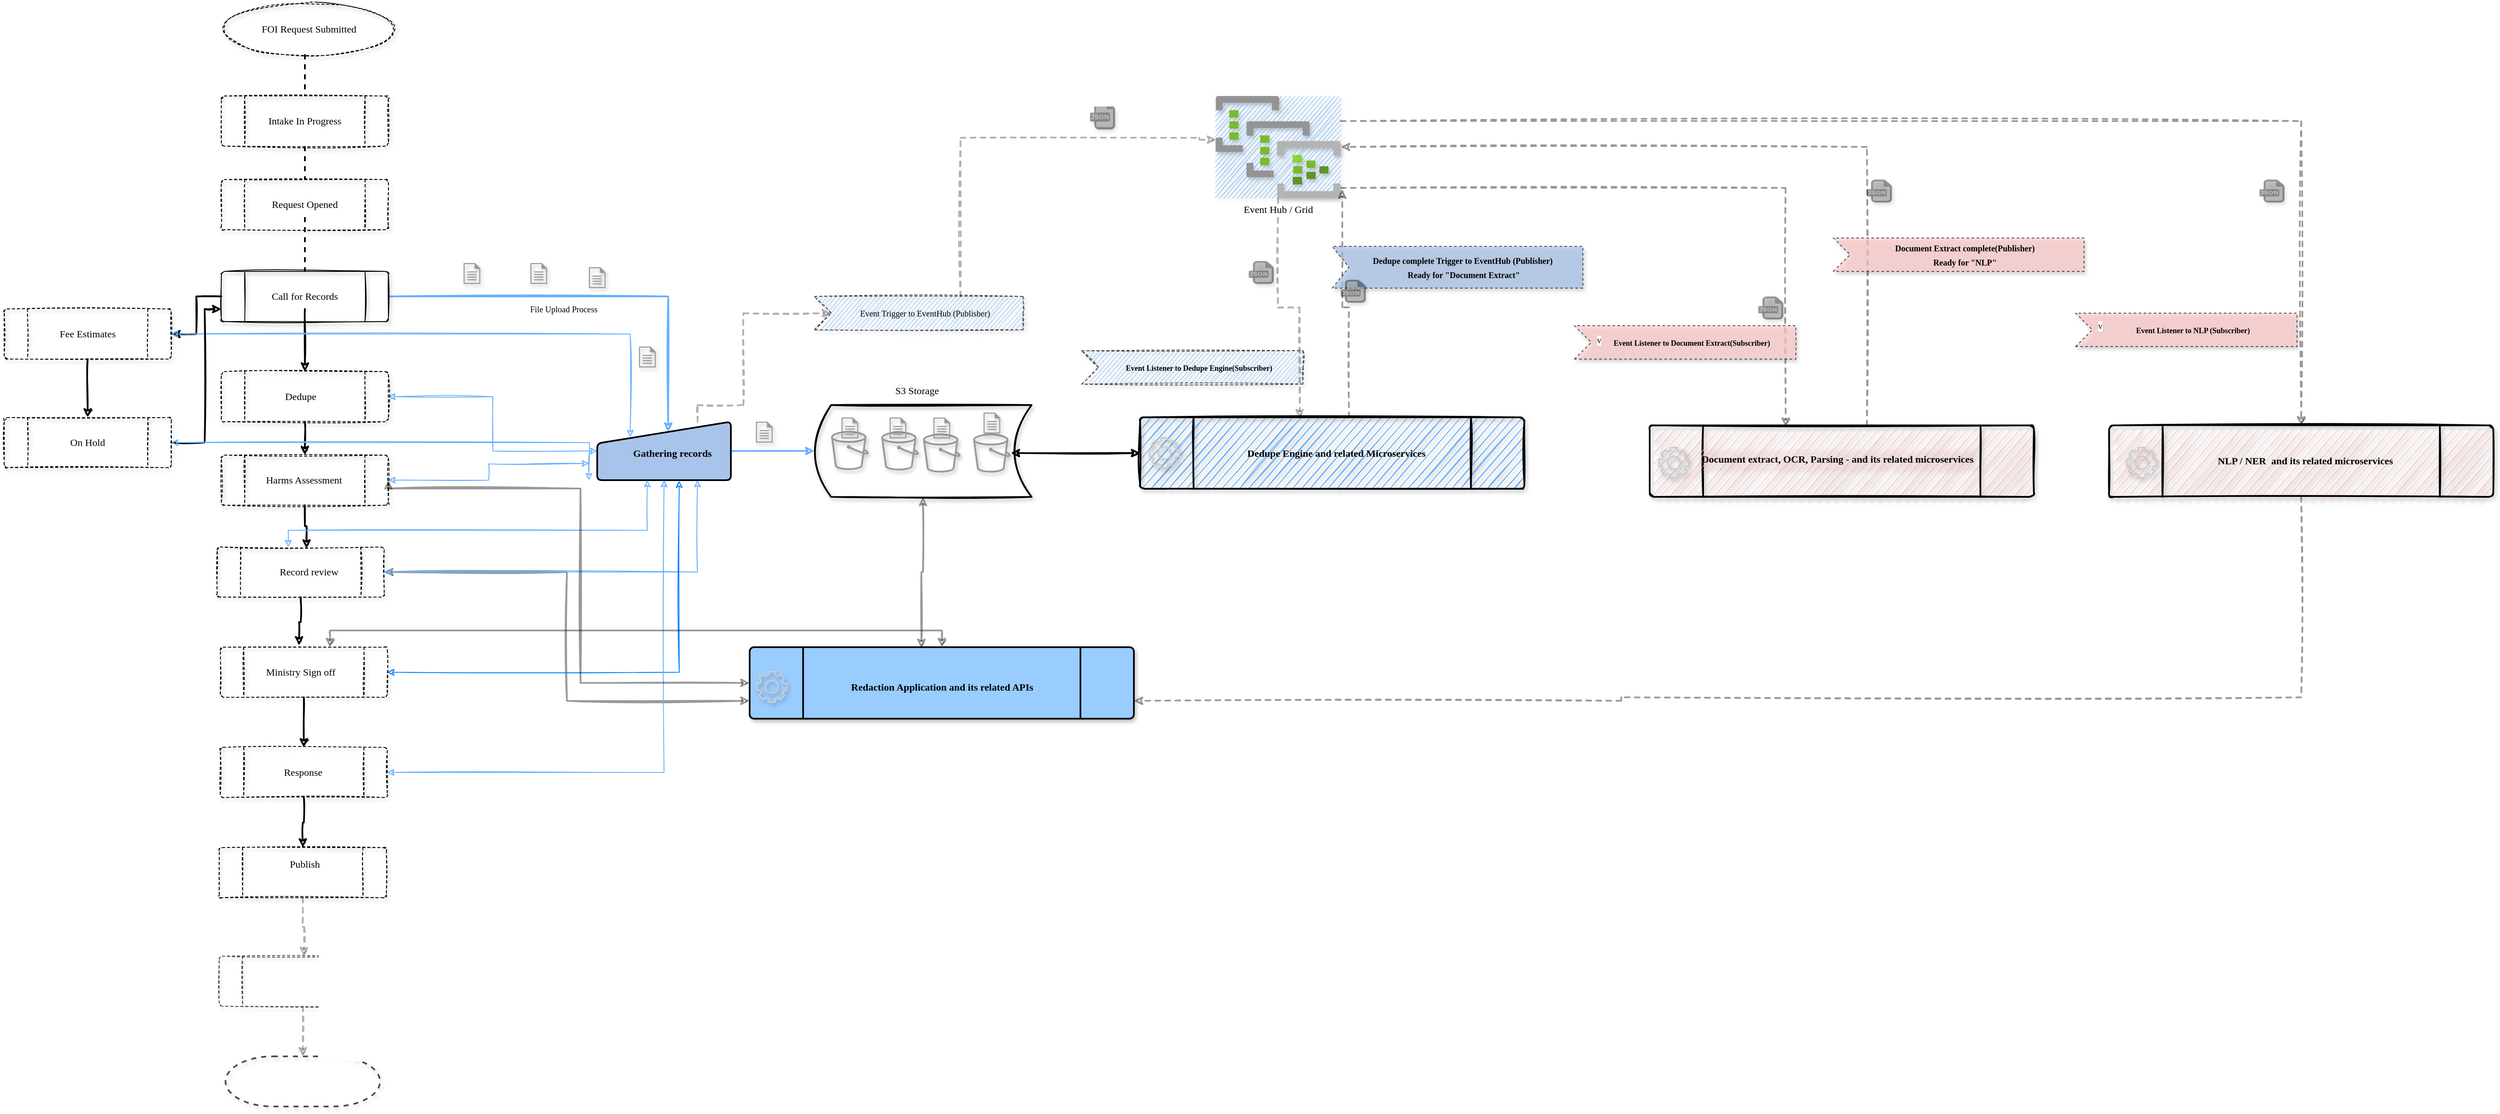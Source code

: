 <mxfile version="20.5.1" type="device"><diagram id="C5RBs43oDa-KdzZeNtuy" name="Page-1"><mxGraphModel dx="1778" dy="993" grid="1" gridSize="10" guides="1" tooltips="1" connect="1" arrows="1" fold="1" page="1" pageScale="1" pageWidth="827" pageHeight="1169" math="0" shadow="0"><root><mxCell id="WIyWlLk6GJQsqaUBKTNV-0"/><mxCell id="WIyWlLk6GJQsqaUBKTNV-1" parent="WIyWlLk6GJQsqaUBKTNV-0"/><mxCell id="WIyWlLk6GJQsqaUBKTNV-2" value="" style="rounded=0;html=1;jettySize=auto;orthogonalLoop=1;fontSize=11;endArrow=block;endFill=0;endSize=8;strokeWidth=1;shadow=0;labelBackgroundColor=none;edgeStyle=orthogonalEdgeStyle;" parent="WIyWlLk6GJQsqaUBKTNV-1" edge="1"><mxGeometry relative="1" as="geometry"><mxPoint x="220" y="120" as="sourcePoint"/></mxGeometry></mxCell><mxCell id="WIyWlLk6GJQsqaUBKTNV-4" value="Yes" style="rounded=0;html=1;jettySize=auto;orthogonalLoop=1;fontSize=11;endArrow=block;endFill=0;endSize=8;strokeWidth=1;shadow=0;labelBackgroundColor=none;edgeStyle=orthogonalEdgeStyle;" parent="WIyWlLk6GJQsqaUBKTNV-1" edge="1"><mxGeometry y="20" relative="1" as="geometry"><mxPoint as="offset"/><mxPoint x="220" y="250" as="sourcePoint"/></mxGeometry></mxCell><mxCell id="WIyWlLk6GJQsqaUBKTNV-5" value="No" style="edgeStyle=orthogonalEdgeStyle;rounded=0;html=1;jettySize=auto;orthogonalLoop=1;fontSize=11;endArrow=block;endFill=0;endSize=8;strokeWidth=1;shadow=0;labelBackgroundColor=none;" parent="WIyWlLk6GJQsqaUBKTNV-1" edge="1"><mxGeometry y="10" relative="1" as="geometry"><mxPoint as="offset"/><mxPoint x="270" y="210" as="sourcePoint"/></mxGeometry></mxCell><mxCell id="WIyWlLk6GJQsqaUBKTNV-8" value="No" style="rounded=0;html=1;jettySize=auto;orthogonalLoop=1;fontSize=11;endArrow=block;endFill=0;endSize=8;strokeWidth=1;shadow=0;labelBackgroundColor=none;edgeStyle=orthogonalEdgeStyle;" parent="WIyWlLk6GJQsqaUBKTNV-1" edge="1"><mxGeometry x="0.333" y="20" relative="1" as="geometry"><mxPoint as="offset"/><mxPoint x="220" y="370" as="sourcePoint"/></mxGeometry></mxCell><mxCell id="WIyWlLk6GJQsqaUBKTNV-9" value="Yes" style="edgeStyle=orthogonalEdgeStyle;rounded=0;html=1;jettySize=auto;orthogonalLoop=1;fontSize=11;endArrow=block;endFill=0;endSize=8;strokeWidth=1;shadow=0;labelBackgroundColor=none;" parent="WIyWlLk6GJQsqaUBKTNV-1" edge="1"><mxGeometry y="10" relative="1" as="geometry"><mxPoint as="offset"/><mxPoint x="320" y="330" as="targetPoint"/></mxGeometry></mxCell><mxCell id="4A55jxFgwxLDf2hlgJwP-7" style="edgeStyle=orthogonalEdgeStyle;rounded=0;orthogonalLoop=1;jettySize=auto;html=1;dashed=1;strokeWidth=2;endArrow=none;endFill=0;" parent="WIyWlLk6GJQsqaUBKTNV-1" source="4A55jxFgwxLDf2hlgJwP-1" target="4A55jxFgwxLDf2hlgJwP-5" edge="1"><mxGeometry relative="1" as="geometry"><Array as="points"><mxPoint x="380" y="120"/><mxPoint x="380" y="120"/></Array></mxGeometry></mxCell><mxCell id="4A55jxFgwxLDf2hlgJwP-1" value="&lt;font face=&quot;Lucida Console&quot;&gt;FOI Request Submitted&lt;/font&gt;" style="strokeWidth=1;html=1;shape=mxgraph.flowchart.start_1;whiteSpace=wrap;shadow=1;sketch=1;fillColor=none;dashed=1;" parent="WIyWlLk6GJQsqaUBKTNV-1" vertex="1"><mxGeometry x="280" y="50" width="210" height="60" as="geometry"/></mxCell><mxCell id="4A55jxFgwxLDf2hlgJwP-2" value="" style="verticalLabelPosition=bottom;verticalAlign=top;html=1;shape=process;whiteSpace=wrap;rounded=1;size=0.14;arcSize=6;shadow=1;sketch=1;fillColor=none;dashed=1;" parent="WIyWlLk6GJQsqaUBKTNV-1" vertex="1"><mxGeometry x="280" y="260" width="200" height="60" as="geometry"/></mxCell><mxCell id="4A55jxFgwxLDf2hlgJwP-8" style="edgeStyle=orthogonalEdgeStyle;rounded=0;orthogonalLoop=1;jettySize=auto;html=1;dashed=1;strokeWidth=2;endArrow=none;endFill=0;" parent="WIyWlLk6GJQsqaUBKTNV-1" source="4A55jxFgwxLDf2hlgJwP-5" target="4A55jxFgwxLDf2hlgJwP-2" edge="1"><mxGeometry relative="1" as="geometry"/></mxCell><mxCell id="4A55jxFgwxLDf2hlgJwP-5" value="" style="verticalLabelPosition=bottom;verticalAlign=top;html=1;shape=process;whiteSpace=wrap;rounded=1;size=0.14;arcSize=6;shadow=1;sketch=1;fillColor=none;dashed=1;" parent="WIyWlLk6GJQsqaUBKTNV-1" vertex="1"><mxGeometry x="280" y="160" width="200" height="60" as="geometry"/></mxCell><mxCell id="4A55jxFgwxLDf2hlgJwP-9" value="&lt;font face=&quot;Lucida Console&quot;&gt;Intake In Progress&lt;/font&gt;" style="text;html=1;strokeColor=none;fillColor=none;align=center;verticalAlign=middle;whiteSpace=wrap;rounded=0;shadow=1;dashed=1;sketch=1;" parent="WIyWlLk6GJQsqaUBKTNV-1" vertex="1"><mxGeometry x="305" y="175" width="150" height="30" as="geometry"/></mxCell><mxCell id="4A55jxFgwxLDf2hlgJwP-12" style="edgeStyle=orthogonalEdgeStyle;rounded=0;orthogonalLoop=1;jettySize=auto;html=1;entryX=0.5;entryY=0;entryDx=0;entryDy=0;dashed=1;strokeWidth=2;fontFamily=Lucida Console;endArrow=none;endFill=0;" parent="WIyWlLk6GJQsqaUBKTNV-1" source="4A55jxFgwxLDf2hlgJwP-10" target="4A55jxFgwxLDf2hlgJwP-11" edge="1"><mxGeometry relative="1" as="geometry"/></mxCell><mxCell id="4A55jxFgwxLDf2hlgJwP-10" value="&lt;font face=&quot;Lucida Console&quot;&gt;Request Opened&lt;/font&gt;" style="text;html=1;strokeColor=none;fillColor=none;align=center;verticalAlign=middle;whiteSpace=wrap;rounded=0;shadow=1;dashed=1;sketch=1;" parent="WIyWlLk6GJQsqaUBKTNV-1" vertex="1"><mxGeometry x="325" y="275" width="110" height="30" as="geometry"/></mxCell><mxCell id="4A55jxFgwxLDf2hlgJwP-44" style="edgeStyle=orthogonalEdgeStyle;rounded=0;sketch=1;orthogonalLoop=1;jettySize=auto;html=1;strokeWidth=2;fontFamily=Lucida Console;startArrow=none;startFill=0;endArrow=classic;endFill=1;" parent="WIyWlLk6GJQsqaUBKTNV-1" source="4A55jxFgwxLDf2hlgJwP-11" target="4A55jxFgwxLDf2hlgJwP-16" edge="1"><mxGeometry relative="1" as="geometry"/></mxCell><mxCell id="4A55jxFgwxLDf2hlgJwP-72" style="edgeStyle=orthogonalEdgeStyle;rounded=0;sketch=1;orthogonalLoop=1;jettySize=auto;html=1;entryX=0.531;entryY=0.171;entryDx=0;entryDy=0;entryPerimeter=0;strokeWidth=2;fontFamily=Lucida Console;startArrow=none;startFill=0;endArrow=classic;endFill=1;strokeColor=#66B2FF;" parent="WIyWlLk6GJQsqaUBKTNV-1" source="4A55jxFgwxLDf2hlgJwP-11" target="4A55jxFgwxLDf2hlgJwP-14" edge="1"><mxGeometry relative="1" as="geometry"/></mxCell><mxCell id="4A55jxFgwxLDf2hlgJwP-11" value="" style="verticalLabelPosition=bottom;verticalAlign=top;html=1;shape=process;whiteSpace=wrap;rounded=1;size=0.14;arcSize=6;shadow=1;sketch=1;fillColor=none;" parent="WIyWlLk6GJQsqaUBKTNV-1" vertex="1"><mxGeometry x="280" y="370" width="200" height="60" as="geometry"/></mxCell><mxCell id="4A55jxFgwxLDf2hlgJwP-38" style="edgeStyle=orthogonalEdgeStyle;rounded=0;sketch=1;orthogonalLoop=1;jettySize=auto;html=1;strokeWidth=2;fontFamily=Lucida Console;startArrow=none;startFill=0;endArrow=classic;endFill=1;" parent="WIyWlLk6GJQsqaUBKTNV-1" source="4A55jxFgwxLDf2hlgJwP-13" target="4A55jxFgwxLDf2hlgJwP-19" edge="1"><mxGeometry relative="1" as="geometry"/></mxCell><mxCell id="4A55jxFgwxLDf2hlgJwP-13" value="&lt;font face=&quot;Lucida Console&quot;&gt;Call for Records&lt;/font&gt;" style="text;html=1;strokeColor=none;fillColor=none;align=center;verticalAlign=middle;whiteSpace=wrap;rounded=0;shadow=1;dashed=1;sketch=1;" parent="WIyWlLk6GJQsqaUBKTNV-1" vertex="1"><mxGeometry x="320" y="385" width="120" height="30" as="geometry"/></mxCell><mxCell id="4A55jxFgwxLDf2hlgJwP-73" style="edgeStyle=orthogonalEdgeStyle;rounded=0;sketch=1;orthogonalLoop=1;jettySize=auto;html=1;entryX=0;entryY=0.5;entryDx=0;entryDy=0;strokeWidth=2;fontFamily=Lucida Console;startArrow=none;startFill=0;endArrow=classic;endFill=1;strokeColor=#66B2FF;" parent="WIyWlLk6GJQsqaUBKTNV-1" source="4A55jxFgwxLDf2hlgJwP-14" target="4A55jxFgwxLDf2hlgJwP-36" edge="1"><mxGeometry relative="1" as="geometry"/></mxCell><mxCell id="4A55jxFgwxLDf2hlgJwP-81" style="edgeStyle=orthogonalEdgeStyle;rounded=0;sketch=1;orthogonalLoop=1;jettySize=auto;html=1;entryX=0;entryY=0;entryDx=20;entryDy=20;entryPerimeter=0;dashed=1;strokeWidth=2;fontFamily=Lucida Console;fontSize=10;startArrow=none;startFill=0;endArrow=classic;endFill=1;opacity=30;" parent="WIyWlLk6GJQsqaUBKTNV-1" source="4A55jxFgwxLDf2hlgJwP-14" target="4A55jxFgwxLDf2hlgJwP-79" edge="1"><mxGeometry relative="1" as="geometry"><Array as="points"><mxPoint x="850" y="530"/><mxPoint x="905" y="530"/></Array></mxGeometry></mxCell><mxCell id="4A55jxFgwxLDf2hlgJwP-14" value="" style="html=1;strokeWidth=2;shape=manualInput;whiteSpace=wrap;rounded=1;size=26;arcSize=11;shadow=0;sketch=0;fontFamily=Lucida Console;fillColor=#A9C4EB;" parent="WIyWlLk6GJQsqaUBKTNV-1" vertex="1"><mxGeometry x="730" y="550" width="160" height="70" as="geometry"/></mxCell><mxCell id="4A55jxFgwxLDf2hlgJwP-15" value="&lt;font face=&quot;Lucida Console&quot;&gt;Gathering records&lt;/font&gt;" style="text;html=1;strokeColor=none;fillColor=none;align=center;verticalAlign=middle;whiteSpace=wrap;rounded=0;shadow=1;dashed=1;sketch=1;fontStyle=1" parent="WIyWlLk6GJQsqaUBKTNV-1" vertex="1"><mxGeometry x="750" y="575" width="140" height="25" as="geometry"/></mxCell><mxCell id="4A55jxFgwxLDf2hlgJwP-45" style="edgeStyle=orthogonalEdgeStyle;rounded=0;sketch=1;orthogonalLoop=1;jettySize=auto;html=1;entryX=0.5;entryY=0;entryDx=0;entryDy=0;strokeWidth=2;fontFamily=Lucida Console;startArrow=none;startFill=0;endArrow=classic;endFill=1;" parent="WIyWlLk6GJQsqaUBKTNV-1" source="4A55jxFgwxLDf2hlgJwP-16" target="4A55jxFgwxLDf2hlgJwP-26" edge="1"><mxGeometry relative="1" as="geometry"/></mxCell><mxCell id="pit6579ae8PfmGmr1or2-7" style="edgeStyle=orthogonalEdgeStyle;rounded=0;sketch=1;orthogonalLoop=1;jettySize=auto;html=1;entryX=0.247;entryY=0.261;entryDx=0;entryDy=0;entryPerimeter=0;strokeColor=#66B2FF;startArrow=classic;startFill=1;" edge="1" parent="WIyWlLk6GJQsqaUBKTNV-1" source="4A55jxFgwxLDf2hlgJwP-16" target="4A55jxFgwxLDf2hlgJwP-14"><mxGeometry relative="1" as="geometry"/></mxCell><mxCell id="4A55jxFgwxLDf2hlgJwP-16" value="&lt;span style=&quot;color: rgba(0, 0, 0, 0); font-family: monospace; font-size: 0px; text-align: start;&quot;&gt;%3CmxGraphModel%3E%3Croot%3E%3CmxCell%20id%3D%220%22%2F%3E%3CmxCell%20id%3D%221%22%20parent%3D%220%22%2F%3E%3CmxCell%20id%3D%222%22%20value%3D%22%26lt%3Bfont%20face%3D%26quot%3BLucida%20Console%26quot%3B%26gt%3BCall%20for%20Records%26lt%3B%2Ffont%26gt%3B%22%20style%3D%22text%3Bhtml%3D1%3BstrokeColor%3Dnone%3BfillColor%3Dnone%3Balign%3Dcenter%3BverticalAlign%3Dmiddle%3BwhiteSpace%3Dwrap%3Brounded%3D0%3Bshadow%3D1%3Bdashed%3D1%3Bsketch%3D1%3B%22%20vertex%3D%221%22%20parent%3D%221%22%3E%3CmxGeometry%20x%3D%22320%22%20y%3D%22385%22%20width%3D%22120%22%20height%3D%2230%22%20as%3D%22geometry%22%2F%3E%3C%2FmxCell%3E%3C%2Froot%3E%3C%2FmxGraphModel%3E&lt;/span&gt;" style="verticalLabelPosition=bottom;verticalAlign=top;html=1;shape=process;whiteSpace=wrap;rounded=1;size=0.14;arcSize=6;shadow=1;sketch=1;fillColor=none;dashed=1;" parent="WIyWlLk6GJQsqaUBKTNV-1" vertex="1"><mxGeometry x="20" y="415" width="200" height="60" as="geometry"/></mxCell><mxCell id="4A55jxFgwxLDf2hlgJwP-40" style="edgeStyle=orthogonalEdgeStyle;rounded=0;sketch=1;orthogonalLoop=1;jettySize=auto;html=1;entryX=0.535;entryY=0.033;entryDx=0;entryDy=0;entryPerimeter=0;strokeWidth=2;fontFamily=Lucida Console;startArrow=none;startFill=0;endArrow=classic;endFill=1;" parent="WIyWlLk6GJQsqaUBKTNV-1" source="4A55jxFgwxLDf2hlgJwP-17" target="4A55jxFgwxLDf2hlgJwP-22" edge="1"><mxGeometry relative="1" as="geometry"/></mxCell><mxCell id="pit6579ae8PfmGmr1or2-1" style="edgeStyle=orthogonalEdgeStyle;rounded=0;sketch=1;orthogonalLoop=1;jettySize=auto;html=1;startArrow=classic;startFill=1;strokeColor=#66B2FF;" edge="1" parent="WIyWlLk6GJQsqaUBKTNV-1" source="4A55jxFgwxLDf2hlgJwP-17"><mxGeometry relative="1" as="geometry"><mxPoint x="720" y="600" as="targetPoint"/></mxGeometry></mxCell><mxCell id="4A55jxFgwxLDf2hlgJwP-17" value="" style="verticalLabelPosition=bottom;verticalAlign=top;html=1;shape=process;whiteSpace=wrap;rounded=1;size=0.14;arcSize=6;shadow=1;sketch=1;fillColor=none;dashed=1;" parent="WIyWlLk6GJQsqaUBKTNV-1" vertex="1"><mxGeometry x="280" y="590" width="200" height="60" as="geometry"/></mxCell><mxCell id="4A55jxFgwxLDf2hlgJwP-18" value="&lt;font face=&quot;Lucida Console&quot;&gt;Fee Estimates&lt;/font&gt;" style="text;html=1;strokeColor=none;fillColor=none;align=center;verticalAlign=middle;whiteSpace=wrap;rounded=0;shadow=1;dashed=1;sketch=1;" parent="WIyWlLk6GJQsqaUBKTNV-1" vertex="1"><mxGeometry x="60" y="430" width="120" height="30" as="geometry"/></mxCell><mxCell id="4A55jxFgwxLDf2hlgJwP-39" style="edgeStyle=orthogonalEdgeStyle;rounded=0;sketch=1;orthogonalLoop=1;jettySize=auto;html=1;entryX=0.5;entryY=0;entryDx=0;entryDy=0;strokeWidth=2;fontFamily=Lucida Console;startArrow=none;startFill=0;endArrow=classic;endFill=1;" parent="WIyWlLk6GJQsqaUBKTNV-1" source="4A55jxFgwxLDf2hlgJwP-19" target="4A55jxFgwxLDf2hlgJwP-17" edge="1"><mxGeometry relative="1" as="geometry"/></mxCell><mxCell id="pit6579ae8PfmGmr1or2-0" style="edgeStyle=orthogonalEdgeStyle;rounded=0;orthogonalLoop=1;jettySize=auto;html=1;sketch=1;startArrow=classic;startFill=1;strokeColor=#66B2FF;" edge="1" parent="WIyWlLk6GJQsqaUBKTNV-1" source="4A55jxFgwxLDf2hlgJwP-19" target="4A55jxFgwxLDf2hlgJwP-14"><mxGeometry relative="1" as="geometry"/></mxCell><mxCell id="4A55jxFgwxLDf2hlgJwP-19" value="" style="verticalLabelPosition=bottom;verticalAlign=top;html=1;shape=process;whiteSpace=wrap;rounded=1;size=0.14;arcSize=6;shadow=1;sketch=1;fillColor=none;dashed=1;" parent="WIyWlLk6GJQsqaUBKTNV-1" vertex="1"><mxGeometry x="280" y="490" width="200" height="60" as="geometry"/></mxCell><mxCell id="4A55jxFgwxLDf2hlgJwP-20" value="&lt;font face=&quot;Lucida Console&quot;&gt;Dedupe&lt;/font&gt;" style="text;html=1;strokeColor=none;fillColor=none;align=center;verticalAlign=middle;whiteSpace=wrap;rounded=0;shadow=1;dashed=1;sketch=1;" parent="WIyWlLk6GJQsqaUBKTNV-1" vertex="1"><mxGeometry x="315" y="505" width="120" height="30" as="geometry"/></mxCell><mxCell id="4A55jxFgwxLDf2hlgJwP-21" value="&lt;font face=&quot;Lucida Console&quot;&gt;Harms Assessment&lt;/font&gt;" style="text;html=1;strokeColor=none;fillColor=none;align=center;verticalAlign=middle;whiteSpace=wrap;rounded=0;shadow=1;dashed=1;sketch=1;" parent="WIyWlLk6GJQsqaUBKTNV-1" vertex="1"><mxGeometry x="320" y="605" width="117.5" height="30" as="geometry"/></mxCell><mxCell id="4A55jxFgwxLDf2hlgJwP-41" style="edgeStyle=orthogonalEdgeStyle;rounded=0;sketch=1;orthogonalLoop=1;jettySize=auto;html=1;entryX=0.471;entryY=-0.033;entryDx=0;entryDy=0;entryPerimeter=0;strokeWidth=2;fontFamily=Lucida Console;startArrow=none;startFill=0;endArrow=classic;endFill=1;" parent="WIyWlLk6GJQsqaUBKTNV-1" source="4A55jxFgwxLDf2hlgJwP-22" target="4A55jxFgwxLDf2hlgJwP-24" edge="1"><mxGeometry relative="1" as="geometry"/></mxCell><mxCell id="4A55jxFgwxLDf2hlgJwP-106" style="edgeStyle=orthogonalEdgeStyle;rounded=0;sketch=1;orthogonalLoop=1;jettySize=auto;html=1;entryX=0;entryY=0.75;entryDx=0;entryDy=0;strokeWidth=2;fontFamily=Lucida Console;fontSize=10;startArrow=classic;startFill=1;endArrow=classic;endFill=1;opacity=40;" parent="WIyWlLk6GJQsqaUBKTNV-1" source="4A55jxFgwxLDf2hlgJwP-22" target="4A55jxFgwxLDf2hlgJwP-100" edge="1"><mxGeometry relative="1" as="geometry"/></mxCell><mxCell id="pit6579ae8PfmGmr1or2-2" style="edgeStyle=orthogonalEdgeStyle;rounded=0;sketch=1;orthogonalLoop=1;jettySize=auto;html=1;entryX=0.375;entryY=1;entryDx=0;entryDy=0;entryPerimeter=0;startArrow=classic;startFill=1;strokeColor=#66B2FF;" edge="1" parent="WIyWlLk6GJQsqaUBKTNV-1" source="4A55jxFgwxLDf2hlgJwP-22" target="4A55jxFgwxLDf2hlgJwP-14"><mxGeometry relative="1" as="geometry"><Array as="points"><mxPoint x="360" y="680"/><mxPoint x="790" y="680"/></Array></mxGeometry></mxCell><mxCell id="pit6579ae8PfmGmr1or2-3" style="edgeStyle=orthogonalEdgeStyle;rounded=0;sketch=1;orthogonalLoop=1;jettySize=auto;html=1;entryX=0.75;entryY=1;entryDx=0;entryDy=0;startArrow=classic;startFill=1;strokeColor=#66B2FF;" edge="1" parent="WIyWlLk6GJQsqaUBKTNV-1" source="4A55jxFgwxLDf2hlgJwP-22" target="4A55jxFgwxLDf2hlgJwP-14"><mxGeometry relative="1" as="geometry"/></mxCell><mxCell id="4A55jxFgwxLDf2hlgJwP-22" value="" style="verticalLabelPosition=bottom;verticalAlign=top;html=1;shape=process;whiteSpace=wrap;rounded=1;size=0.14;arcSize=6;shadow=1;sketch=1;fillColor=none;dashed=1;" parent="WIyWlLk6GJQsqaUBKTNV-1" vertex="1"><mxGeometry x="275" y="700" width="200" height="60" as="geometry"/></mxCell><mxCell id="4A55jxFgwxLDf2hlgJwP-23" value="&lt;font face=&quot;Lucida Console&quot;&gt;Record review&lt;/font&gt;" style="text;html=1;strokeColor=none;fillColor=none;align=center;verticalAlign=middle;whiteSpace=wrap;rounded=0;shadow=1;dashed=1;sketch=1;" parent="WIyWlLk6GJQsqaUBKTNV-1" vertex="1"><mxGeometry x="325" y="715" width="120" height="30" as="geometry"/></mxCell><mxCell id="4A55jxFgwxLDf2hlgJwP-42" style="edgeStyle=orthogonalEdgeStyle;rounded=0;sketch=1;orthogonalLoop=1;jettySize=auto;html=1;entryX=0.5;entryY=0;entryDx=0;entryDy=0;strokeWidth=2;fontFamily=Lucida Console;startArrow=none;startFill=0;endArrow=classic;endFill=1;" parent="WIyWlLk6GJQsqaUBKTNV-1" source="4A55jxFgwxLDf2hlgJwP-24" target="4A55jxFgwxLDf2hlgJwP-28" edge="1"><mxGeometry relative="1" as="geometry"/></mxCell><mxCell id="pit6579ae8PfmGmr1or2-4" style="edgeStyle=orthogonalEdgeStyle;rounded=0;sketch=1;orthogonalLoop=1;jettySize=auto;html=1;entryX=0.614;entryY=1.011;entryDx=0;entryDy=0;entryPerimeter=0;startArrow=classic;startFill=1;strokeColor=#007FFF;" edge="1" parent="WIyWlLk6GJQsqaUBKTNV-1" source="4A55jxFgwxLDf2hlgJwP-24" target="4A55jxFgwxLDf2hlgJwP-14"><mxGeometry relative="1" as="geometry"/></mxCell><mxCell id="4A55jxFgwxLDf2hlgJwP-24" value="" style="verticalLabelPosition=bottom;verticalAlign=top;html=1;shape=process;whiteSpace=wrap;rounded=1;size=0.14;arcSize=6;shadow=1;sketch=1;fillColor=none;dashed=1;" parent="WIyWlLk6GJQsqaUBKTNV-1" vertex="1"><mxGeometry x="278.75" y="820" width="200" height="60" as="geometry"/></mxCell><mxCell id="4A55jxFgwxLDf2hlgJwP-25" value="&lt;font face=&quot;Lucida Console&quot;&gt;Ministry Sign off&lt;/font&gt;" style="text;html=1;strokeColor=none;fillColor=none;align=center;verticalAlign=middle;whiteSpace=wrap;rounded=0;shadow=1;dashed=1;sketch=1;" parent="WIyWlLk6GJQsqaUBKTNV-1" vertex="1"><mxGeometry x="315" y="835" width="120" height="30" as="geometry"/></mxCell><mxCell id="4A55jxFgwxLDf2hlgJwP-46" style="edgeStyle=orthogonalEdgeStyle;rounded=0;sketch=1;orthogonalLoop=1;jettySize=auto;html=1;entryX=0;entryY=0.75;entryDx=0;entryDy=0;strokeWidth=2;fontFamily=Lucida Console;startArrow=none;startFill=0;endArrow=classic;endFill=1;" parent="WIyWlLk6GJQsqaUBKTNV-1" source="4A55jxFgwxLDf2hlgJwP-26" target="4A55jxFgwxLDf2hlgJwP-11" edge="1"><mxGeometry relative="1" as="geometry"><Array as="points"><mxPoint x="260" y="575"/><mxPoint x="260" y="415"/></Array></mxGeometry></mxCell><mxCell id="pit6579ae8PfmGmr1or2-6" style="edgeStyle=orthogonalEdgeStyle;rounded=0;sketch=1;orthogonalLoop=1;jettySize=auto;html=1;strokeColor=#66B2FF;startArrow=classic;startFill=1;" edge="1" parent="WIyWlLk6GJQsqaUBKTNV-1" source="4A55jxFgwxLDf2hlgJwP-26"><mxGeometry relative="1" as="geometry"><mxPoint x="720" y="620" as="targetPoint"/></mxGeometry></mxCell><mxCell id="4A55jxFgwxLDf2hlgJwP-26" value="&lt;span style=&quot;color: rgba(0, 0, 0, 0); font-family: monospace; font-size: 0px; text-align: start;&quot;&gt;%3CmxGraphModel%3E%3Croot%3E%3CmxCell%20id%3D%220%22%2F%3E%3CmxCell%20id%3D%221%22%20parent%3D%220%22%2F%3E%3CmxCell%20id%3D%222%22%20value%3D%22%26lt%3Bfont%20face%3D%26quot%3BLucida%20Console%26quot%3B%26gt%3BCall%20for%20Records%26lt%3B%2Ffont%26gt%3B%22%20style%3D%22text%3Bhtml%3D1%3BstrokeColor%3Dnone%3BfillColor%3Dnone%3Balign%3Dcenter%3BverticalAlign%3Dmiddle%3BwhiteSpace%3Dwrap%3Brounded%3D0%3Bshadow%3D1%3Bdashed%3D1%3Bsketch%3D1%3B%22%20vertex%3D%221%22%20parent%3D%221%22%3E%3CmxGeometry%20x%3D%22320%22%20y%3D%22385%22%20width%3D%22120%22%20height%3D%2230%22%20as%3D%22geometry%22%2F%3E%3C%2FmxCell%3E%3C%2Froot%3E%3C%2FmxGraphModel%3E&lt;/span&gt;" style="verticalLabelPosition=bottom;verticalAlign=top;html=1;shape=process;whiteSpace=wrap;rounded=1;size=0.14;arcSize=6;shadow=1;sketch=1;fillColor=none;dashed=1;" parent="WIyWlLk6GJQsqaUBKTNV-1" vertex="1"><mxGeometry x="20" y="545" width="200" height="60" as="geometry"/></mxCell><mxCell id="4A55jxFgwxLDf2hlgJwP-27" value="&lt;font face=&quot;Lucida Console&quot;&gt;On Hold&lt;/font&gt;" style="text;html=1;strokeColor=none;fillColor=none;align=center;verticalAlign=middle;whiteSpace=wrap;rounded=0;shadow=1;dashed=1;sketch=1;" parent="WIyWlLk6GJQsqaUBKTNV-1" vertex="1"><mxGeometry x="60" y="560" width="120" height="30" as="geometry"/></mxCell><mxCell id="4A55jxFgwxLDf2hlgJwP-43" style="edgeStyle=orthogonalEdgeStyle;rounded=0;sketch=1;orthogonalLoop=1;jettySize=auto;html=1;entryX=0.5;entryY=0;entryDx=0;entryDy=0;strokeWidth=2;fontFamily=Lucida Console;startArrow=none;startFill=0;endArrow=classic;endFill=1;" parent="WIyWlLk6GJQsqaUBKTNV-1" source="4A55jxFgwxLDf2hlgJwP-28" target="4A55jxFgwxLDf2hlgJwP-30" edge="1"><mxGeometry relative="1" as="geometry"/></mxCell><mxCell id="pit6579ae8PfmGmr1or2-5" style="edgeStyle=orthogonalEdgeStyle;rounded=0;sketch=1;orthogonalLoop=1;jettySize=auto;html=1;entryX=0.5;entryY=1;entryDx=0;entryDy=0;strokeColor=#66B2FF;startArrow=classic;startFill=1;" edge="1" parent="WIyWlLk6GJQsqaUBKTNV-1" source="4A55jxFgwxLDf2hlgJwP-28" target="4A55jxFgwxLDf2hlgJwP-14"><mxGeometry relative="1" as="geometry"/></mxCell><mxCell id="4A55jxFgwxLDf2hlgJwP-28" value="" style="verticalLabelPosition=bottom;verticalAlign=top;html=1;shape=process;whiteSpace=wrap;rounded=1;size=0.14;arcSize=6;shadow=1;sketch=1;fillColor=none;dashed=1;" parent="WIyWlLk6GJQsqaUBKTNV-1" vertex="1"><mxGeometry x="278.75" y="940" width="200" height="60" as="geometry"/></mxCell><mxCell id="4A55jxFgwxLDf2hlgJwP-29" value="&lt;font face=&quot;Lucida Console&quot;&gt;Response&lt;/font&gt;" style="text;html=1;strokeColor=none;fillColor=none;align=center;verticalAlign=middle;whiteSpace=wrap;rounded=0;shadow=1;dashed=1;sketch=1;" parent="WIyWlLk6GJQsqaUBKTNV-1" vertex="1"><mxGeometry x="317.5" y="955" width="120" height="30" as="geometry"/></mxCell><mxCell id="4A55jxFgwxLDf2hlgJwP-75" style="edgeStyle=orthogonalEdgeStyle;rounded=0;sketch=1;orthogonalLoop=1;jettySize=auto;html=1;strokeWidth=2;fontFamily=Lucida Console;fontSize=10;startArrow=none;startFill=0;endArrow=classic;endFill=1;dashed=1;opacity=30;" parent="WIyWlLk6GJQsqaUBKTNV-1" source="4A55jxFgwxLDf2hlgJwP-30" edge="1"><mxGeometry relative="1" as="geometry"><mxPoint x="378.75" y="1190" as="targetPoint"/></mxGeometry></mxCell><mxCell id="4A55jxFgwxLDf2hlgJwP-30" value="" style="verticalLabelPosition=bottom;verticalAlign=top;html=1;shape=process;whiteSpace=wrap;rounded=1;size=0.14;arcSize=6;shadow=1;sketch=1;fillColor=none;dashed=1;" parent="WIyWlLk6GJQsqaUBKTNV-1" vertex="1"><mxGeometry x="277.5" y="1060" width="200" height="60" as="geometry"/></mxCell><mxCell id="4A55jxFgwxLDf2hlgJwP-31" value="&lt;font face=&quot;Lucida Console&quot;&gt;Publish&lt;/font&gt;" style="text;html=1;strokeColor=none;fillColor=none;align=center;verticalAlign=middle;whiteSpace=wrap;rounded=0;shadow=1;dashed=1;sketch=1;" parent="WIyWlLk6GJQsqaUBKTNV-1" vertex="1"><mxGeometry x="320" y="1065" width="120" height="30" as="geometry"/></mxCell><mxCell id="4A55jxFgwxLDf2hlgJwP-104" style="edgeStyle=orthogonalEdgeStyle;rounded=0;sketch=1;orthogonalLoop=1;jettySize=auto;html=1;strokeWidth=2;fontFamily=Lucida Console;fontSize=10;startArrow=classic;startFill=1;endArrow=classic;endFill=1;opacity=40;entryX=0.447;entryY=0.012;entryDx=0;entryDy=0;entryPerimeter=0;" parent="WIyWlLk6GJQsqaUBKTNV-1" source="4A55jxFgwxLDf2hlgJwP-36" target="4A55jxFgwxLDf2hlgJwP-100" edge="1"><mxGeometry relative="1" as="geometry"><mxPoint x="1120" y="760" as="targetPoint"/></mxGeometry></mxCell><mxCell id="4A55jxFgwxLDf2hlgJwP-36" value="" style="shape=dataStorage;whiteSpace=wrap;html=1;fixedSize=1;shadow=1;sketch=1;strokeWidth=2;fontFamily=Lucida Console;fillColor=none;" parent="WIyWlLk6GJQsqaUBKTNV-1" vertex="1"><mxGeometry x="990" y="530" width="260" height="110" as="geometry"/></mxCell><mxCell id="4A55jxFgwxLDf2hlgJwP-48" value="" style="sketch=0;aspect=fixed;pointerEvents=1;shadow=1;dashed=0;html=1;strokeColor=none;labelPosition=center;verticalLabelPosition=bottom;verticalAlign=top;align=center;fillColor=#999999;shape=mxgraph.mscae.enterprise.document;strokeWidth=1;fontFamily=Lucida Console;" parent="WIyWlLk6GJQsqaUBKTNV-1" vertex="1"><mxGeometry x="570" y="360" width="20" height="25" as="geometry"/></mxCell><mxCell id="4A55jxFgwxLDf2hlgJwP-52" value="" style="sketch=0;aspect=fixed;pointerEvents=1;shadow=1;dashed=0;html=1;strokeColor=none;labelPosition=center;verticalLabelPosition=bottom;verticalAlign=top;align=center;fillColor=#999999;shape=mxgraph.mscae.enterprise.document;strokeWidth=1;fontFamily=Lucida Console;" parent="WIyWlLk6GJQsqaUBKTNV-1" vertex="1"><mxGeometry x="650" y="360" width="20" height="25" as="geometry"/></mxCell><mxCell id="4A55jxFgwxLDf2hlgJwP-53" value="" style="sketch=0;aspect=fixed;pointerEvents=1;shadow=1;dashed=0;html=1;strokeColor=none;labelPosition=center;verticalLabelPosition=bottom;verticalAlign=top;align=center;fillColor=#999999;shape=mxgraph.mscae.enterprise.document;strokeWidth=1;fontFamily=Lucida Console;" parent="WIyWlLk6GJQsqaUBKTNV-1" vertex="1"><mxGeometry x="720" y="365" width="20" height="25" as="geometry"/></mxCell><mxCell id="4A55jxFgwxLDf2hlgJwP-54" value="" style="sketch=0;aspect=fixed;pointerEvents=1;shadow=1;dashed=0;html=1;strokeColor=none;labelPosition=center;verticalLabelPosition=bottom;verticalAlign=top;align=center;fillColor=#999999;shape=mxgraph.mscae.enterprise.document;strokeWidth=1;fontFamily=Lucida Console;fontStyle=1" parent="WIyWlLk6GJQsqaUBKTNV-1" vertex="1"><mxGeometry x="920" y="550" width="20" height="25" as="geometry"/></mxCell><mxCell id="4A55jxFgwxLDf2hlgJwP-60" value="" style="sketch=0;outlineConnect=0;fontColor=#232F3E;gradientColor=none;fillColor=#999999;strokeColor=none;dashed=0;verticalLabelPosition=bottom;verticalAlign=top;align=center;html=1;fontSize=12;fontStyle=0;aspect=fixed;pointerEvents=1;shape=mxgraph.aws4.bucket;shadow=1;strokeWidth=1;fontFamily=Lucida Console;" parent="WIyWlLk6GJQsqaUBKTNV-1" vertex="1"><mxGeometry x="1010" y="561" width="45" height="46.8" as="geometry"/></mxCell><mxCell id="4A55jxFgwxLDf2hlgJwP-61" value="" style="sketch=0;outlineConnect=0;fontColor=#232F3E;gradientColor=none;fillColor=#999999;strokeColor=none;dashed=0;verticalLabelPosition=bottom;verticalAlign=top;align=center;html=1;fontSize=12;fontStyle=0;aspect=fixed;pointerEvents=1;shape=mxgraph.aws4.bucket;shadow=1;strokeWidth=1;fontFamily=Lucida Console;" parent="WIyWlLk6GJQsqaUBKTNV-1" vertex="1"><mxGeometry x="1070" y="561.6" width="45" height="46.8" as="geometry"/></mxCell><mxCell id="4A55jxFgwxLDf2hlgJwP-62" value="" style="sketch=0;outlineConnect=0;fontColor=#232F3E;gradientColor=none;fillColor=#999999;strokeColor=none;dashed=0;verticalLabelPosition=bottom;verticalAlign=top;align=center;html=1;fontSize=12;fontStyle=0;aspect=fixed;pointerEvents=1;shape=mxgraph.aws4.bucket;shadow=1;strokeWidth=1;fontFamily=Lucida Console;" parent="WIyWlLk6GJQsqaUBKTNV-1" vertex="1"><mxGeometry x="1120" y="564.1" width="45" height="46.8" as="geometry"/></mxCell><mxCell id="4A55jxFgwxLDf2hlgJwP-63" value="" style="sketch=0;outlineConnect=0;fontColor=#232F3E;gradientColor=none;fillColor=#999999;strokeColor=none;dashed=0;verticalLabelPosition=bottom;verticalAlign=top;align=center;html=1;fontSize=12;fontStyle=0;aspect=fixed;pointerEvents=1;shape=mxgraph.aws4.bucket;shadow=1;strokeWidth=1;fontFamily=Lucida Console;" parent="WIyWlLk6GJQsqaUBKTNV-1" vertex="1"><mxGeometry x="1180" y="564.1" width="45" height="46.8" as="geometry"/></mxCell><mxCell id="4A55jxFgwxLDf2hlgJwP-64" value="" style="sketch=0;aspect=fixed;pointerEvents=1;shadow=1;dashed=0;html=1;strokeColor=none;labelPosition=center;verticalLabelPosition=bottom;verticalAlign=top;align=center;fillColor=#999999;shape=mxgraph.mscae.enterprise.document;strokeWidth=1;fontFamily=Lucida Console;fontStyle=1" parent="WIyWlLk6GJQsqaUBKTNV-1" vertex="1"><mxGeometry x="1022.5" y="545" width="20" height="25" as="geometry"/></mxCell><mxCell id="4A55jxFgwxLDf2hlgJwP-65" value="" style="sketch=0;aspect=fixed;pointerEvents=1;shadow=1;dashed=0;html=1;strokeColor=none;labelPosition=center;verticalLabelPosition=bottom;verticalAlign=top;align=center;fillColor=#999999;shape=mxgraph.mscae.enterprise.document;strokeWidth=1;fontFamily=Lucida Console;fontStyle=1" parent="WIyWlLk6GJQsqaUBKTNV-1" vertex="1"><mxGeometry x="1080" y="545" width="20" height="25" as="geometry"/></mxCell><mxCell id="4A55jxFgwxLDf2hlgJwP-66" value="" style="sketch=0;aspect=fixed;pointerEvents=1;shadow=1;dashed=0;html=1;strokeColor=none;labelPosition=center;verticalLabelPosition=bottom;verticalAlign=top;align=center;fillColor=#999999;shape=mxgraph.mscae.enterprise.document;strokeWidth=1;fontFamily=Lucida Console;fontStyle=1" parent="WIyWlLk6GJQsqaUBKTNV-1" vertex="1"><mxGeometry x="1132.5" y="545" width="20" height="25" as="geometry"/></mxCell><mxCell id="4A55jxFgwxLDf2hlgJwP-67" value="" style="sketch=0;aspect=fixed;pointerEvents=1;shadow=1;dashed=0;html=1;strokeColor=none;labelPosition=center;verticalLabelPosition=bottom;verticalAlign=top;align=center;fillColor=#999999;shape=mxgraph.mscae.enterprise.document;strokeWidth=1;fontFamily=Lucida Console;fontStyle=1" parent="WIyWlLk6GJQsqaUBKTNV-1" vertex="1"><mxGeometry x="1192.5" y="539.1" width="20" height="25" as="geometry"/></mxCell><mxCell id="4A55jxFgwxLDf2hlgJwP-68" value="&lt;font face=&quot;Lucida Console&quot;&gt;S3 Storage&lt;/font&gt;" style="text;html=1;strokeColor=none;fillColor=none;align=center;verticalAlign=middle;whiteSpace=wrap;rounded=0;shadow=1;dashed=1;sketch=1;" parent="WIyWlLk6GJQsqaUBKTNV-1" vertex="1"><mxGeometry x="1042.5" y="500" width="140" height="25" as="geometry"/></mxCell><mxCell id="4A55jxFgwxLDf2hlgJwP-69" value="" style="sketch=0;aspect=fixed;pointerEvents=1;shadow=1;dashed=0;html=1;strokeColor=none;labelPosition=center;verticalLabelPosition=bottom;verticalAlign=top;align=center;fillColor=#999999;shape=mxgraph.mscae.enterprise.document;strokeWidth=1;fontFamily=Lucida Console;fontStyle=1" parent="WIyWlLk6GJQsqaUBKTNV-1" vertex="1"><mxGeometry x="780" y="460" width="20" height="25" as="geometry"/></mxCell><mxCell id="4A55jxFgwxLDf2hlgJwP-74" value="File Upload Process" style="text;html=1;strokeColor=none;fillColor=none;align=center;verticalAlign=middle;whiteSpace=wrap;rounded=0;shadow=1;dashed=1;sketch=0;strokeWidth=1;fontFamily=Lucida Console;fontSize=10;" parent="WIyWlLk6GJQsqaUBKTNV-1" vertex="1"><mxGeometry x="610" y="400" width="160" height="30" as="geometry"/></mxCell><mxCell id="4A55jxFgwxLDf2hlgJwP-78" style="edgeStyle=orthogonalEdgeStyle;rounded=0;sketch=1;orthogonalLoop=1;jettySize=auto;html=1;dashed=1;strokeWidth=2;fontFamily=Lucida Console;fontSize=10;startArrow=none;startFill=0;endArrow=classic;endFill=1;opacity=30;" parent="WIyWlLk6GJQsqaUBKTNV-1" source="4A55jxFgwxLDf2hlgJwP-76" target="4A55jxFgwxLDf2hlgJwP-77" edge="1"><mxGeometry relative="1" as="geometry"/></mxCell><mxCell id="4A55jxFgwxLDf2hlgJwP-76" value="" style="verticalLabelPosition=bottom;verticalAlign=top;html=1;shape=process;whiteSpace=wrap;rounded=1;size=0.14;arcSize=6;shadow=1;sketch=1;fillColor=none;dashed=1;opacity=70;" parent="WIyWlLk6GJQsqaUBKTNV-1" vertex="1"><mxGeometry x="277.5" y="1190" width="200" height="60" as="geometry"/></mxCell><mxCell id="4A55jxFgwxLDf2hlgJwP-77" value="" style="strokeWidth=2;html=1;shape=mxgraph.flowchart.terminator;whiteSpace=wrap;shadow=1;dashed=1;sketch=0;fontFamily=Lucida Console;fontSize=10;fillColor=none;opacity=70;" parent="WIyWlLk6GJQsqaUBKTNV-1" vertex="1"><mxGeometry x="285" y="1310" width="185" height="60" as="geometry"/></mxCell><mxCell id="4A55jxFgwxLDf2hlgJwP-86" style="edgeStyle=orthogonalEdgeStyle;rounded=0;sketch=1;orthogonalLoop=1;jettySize=auto;html=1;entryX=0.007;entryY=0.429;entryDx=0;entryDy=0;entryPerimeter=0;dashed=1;strokeWidth=2;fontFamily=Lucida Console;fontSize=10;startArrow=none;startFill=0;endArrow=classic;endFill=1;opacity=30;" parent="WIyWlLk6GJQsqaUBKTNV-1" source="4A55jxFgwxLDf2hlgJwP-79" target="4A55jxFgwxLDf2hlgJwP-85" edge="1"><mxGeometry relative="1" as="geometry"><Array as="points"><mxPoint x="1165" y="210"/><mxPoint x="1451" y="210"/></Array></mxGeometry></mxCell><mxCell id="4A55jxFgwxLDf2hlgJwP-79" value="&lt;font style=&quot;font-size: 10px;&quot;&gt;Event Trigger to EventHub (Publisher)&lt;/font&gt;" style="html=1;shape=mxgraph.infographic.ribbonSimple;notch1=20;notch2=0;align=center;verticalAlign=middle;fontSize=14;fontStyle=0;fillColor=#66B2FF;flipH=0;spacingRight=0;spacingLeft=14;shadow=1;dashed=1;sketch=1;strokeWidth=1;fontFamily=Lucida Console;opacity=70;" parent="WIyWlLk6GJQsqaUBKTNV-1" vertex="1"><mxGeometry x="990" y="400" width="250" height="40" as="geometry"/></mxCell><mxCell id="4A55jxFgwxLDf2hlgJwP-83" value="" style="shape=image;html=1;verticalAlign=top;verticalLabelPosition=bottom;labelBackgroundColor=#ffffff;imageAspect=0;aspect=fixed;image=https://cdn2.iconfinder.com/data/icons/essential-web-1-1/50/headset-customer-service-support-listen-128.png;shadow=1;dashed=1;sketch=0;strokeWidth=1;fontFamily=Lucida Console;fontSize=10;fillColor=#E6E6E6;opacity=70;" parent="WIyWlLk6GJQsqaUBKTNV-1" vertex="1"><mxGeometry x="984.5" y="362" width="38" height="38" as="geometry"/></mxCell><mxCell id="4A55jxFgwxLDf2hlgJwP-91" style="edgeStyle=orthogonalEdgeStyle;rounded=0;sketch=1;orthogonalLoop=1;jettySize=auto;html=1;entryX=0.415;entryY=0.015;entryDx=0;entryDy=0;entryPerimeter=0;dashed=1;strokeWidth=2;fontFamily=Lucida Console;fontSize=10;startArrow=none;startFill=0;endArrow=classic;endFill=1;opacity=30;" parent="WIyWlLk6GJQsqaUBKTNV-1" source="4A55jxFgwxLDf2hlgJwP-85" target="4A55jxFgwxLDf2hlgJwP-90" edge="1"><mxGeometry relative="1" as="geometry"/></mxCell><mxCell id="4A55jxFgwxLDf2hlgJwP-110" style="edgeStyle=orthogonalEdgeStyle;rounded=0;sketch=1;orthogonalLoop=1;jettySize=auto;html=1;entryX=0.354;entryY=0.019;entryDx=0;entryDy=0;entryPerimeter=0;strokeWidth=2;fontFamily=Lucida Console;fontSize=10;startArrow=none;startFill=0;endArrow=classic;endFill=1;opacity=40;dashed=1;" parent="WIyWlLk6GJQsqaUBKTNV-1" source="4A55jxFgwxLDf2hlgJwP-85" target="4A55jxFgwxLDf2hlgJwP-108" edge="1"><mxGeometry relative="1" as="geometry"><Array as="points"><mxPoint x="2153" y="270"/></Array></mxGeometry></mxCell><mxCell id="4A55jxFgwxLDf2hlgJwP-120" style="edgeStyle=orthogonalEdgeStyle;rounded=0;sketch=1;orthogonalLoop=1;jettySize=auto;html=1;dashed=1;strokeWidth=2;fontFamily=Lucida Console;fontSize=10;startArrow=none;startFill=0;endArrow=classic;endFill=1;opacity=40;" parent="WIyWlLk6GJQsqaUBKTNV-1" source="4A55jxFgwxLDf2hlgJwP-85" target="4A55jxFgwxLDf2hlgJwP-109" edge="1"><mxGeometry relative="1" as="geometry"><Array as="points"><mxPoint x="2770" y="190"/></Array></mxGeometry></mxCell><mxCell id="4A55jxFgwxLDf2hlgJwP-85" value="Event Hub / Grid" style="aspect=fixed;html=1;points=[];align=center;image;fontSize=12;image=img/lib/azure2/analytics/Event_Hub_Clusters.svg;shadow=1;dashed=1;sketch=1;strokeWidth=1;fontFamily=Lucida Console;fillColor=#66B2FF;imageBackground=#66B2FF;" parent="WIyWlLk6GJQsqaUBKTNV-1" vertex="1"><mxGeometry x="1470" y="160" width="150.15" height="122" as="geometry"/></mxCell><mxCell id="4A55jxFgwxLDf2hlgJwP-88" value="" style="dashed=0;outlineConnect=0;html=1;align=center;labelPosition=center;verticalLabelPosition=bottom;verticalAlign=top;shape=mxgraph.weblogos.json;shadow=1;sketch=0;strokeWidth=1;fontFamily=Lucida Console;fontSize=10;fillColor=none;opacity=40;strokeColor=none;" parent="WIyWlLk6GJQsqaUBKTNV-1" vertex="1"><mxGeometry x="1320" y="165" width="30" height="35" as="geometry"/></mxCell><mxCell id="4A55jxFgwxLDf2hlgJwP-95" style="edgeStyle=orthogonalEdgeStyle;rounded=0;sketch=1;orthogonalLoop=1;jettySize=auto;html=1;strokeWidth=2;fontFamily=Lucida Console;fontSize=10;startArrow=classic;startFill=1;endArrow=classic;endFill=1;" parent="WIyWlLk6GJQsqaUBKTNV-1" source="4A55jxFgwxLDf2hlgJwP-90" target="4A55jxFgwxLDf2hlgJwP-63" edge="1"><mxGeometry relative="1" as="geometry"/></mxCell><mxCell id="4A55jxFgwxLDf2hlgJwP-96" style="edgeStyle=orthogonalEdgeStyle;rounded=0;sketch=1;orthogonalLoop=1;jettySize=auto;html=1;entryX=1.012;entryY=0.918;entryDx=0;entryDy=0;entryPerimeter=0;strokeWidth=2;fontFamily=Lucida Console;fontSize=10;startArrow=none;startFill=0;endArrow=classic;endFill=1;dashed=1;opacity=40;" parent="WIyWlLk6GJQsqaUBKTNV-1" source="4A55jxFgwxLDf2hlgJwP-90" target="4A55jxFgwxLDf2hlgJwP-85" edge="1"><mxGeometry relative="1" as="geometry"><Array as="points"><mxPoint x="1630" y="413"/><mxPoint x="1622" y="413"/></Array></mxGeometry></mxCell><mxCell id="4A55jxFgwxLDf2hlgJwP-90" value="" style="verticalLabelPosition=bottom;verticalAlign=top;html=1;shape=process;whiteSpace=wrap;rounded=1;size=0.14;arcSize=6;shadow=1;sketch=1;strokeWidth=2;fontFamily=Lucida Console;fontSize=10;fillColor=#66B2FF;" parent="WIyWlLk6GJQsqaUBKTNV-1" vertex="1"><mxGeometry x="1380" y="544.7" width="460" height="85.6" as="geometry"/></mxCell><mxCell id="4A55jxFgwxLDf2hlgJwP-92" value="&lt;font style=&quot;font-size: 9px;&quot;&gt;&lt;b&gt;Event Listener to Dedupe Engine(Subscriber)&lt;/b&gt;&lt;/font&gt;" style="html=1;shape=mxgraph.infographic.ribbonSimple;notch1=20;notch2=0;align=center;verticalAlign=middle;fontSize=14;fontStyle=0;fillColor=#66B2FF;flipH=0;spacingRight=0;spacingLeft=14;shadow=1;dashed=1;sketch=1;strokeWidth=1;fontFamily=Lucida Console;opacity=70;" parent="WIyWlLk6GJQsqaUBKTNV-1" vertex="1"><mxGeometry x="1310" y="465" width="265" height="40" as="geometry"/></mxCell><mxCell id="4A55jxFgwxLDf2hlgJwP-93" value="" style="dashed=0;outlineConnect=0;html=1;align=center;labelPosition=center;verticalLabelPosition=bottom;verticalAlign=top;shape=mxgraph.weblogos.json;shadow=1;sketch=0;strokeWidth=1;fontFamily=Lucida Console;fontSize=10;fillColor=none;opacity=40;strokeColor=none;" parent="WIyWlLk6GJQsqaUBKTNV-1" vertex="1"><mxGeometry x="1510" y="357.5" width="30" height="27.5" as="geometry"/></mxCell><mxCell id="4A55jxFgwxLDf2hlgJwP-94" value="&lt;font face=&quot;Lucida Console&quot;&gt;Dedupe Engine and related Microservices&lt;/font&gt;" style="text;html=1;strokeColor=none;fillColor=none;align=center;verticalAlign=middle;whiteSpace=wrap;rounded=0;shadow=1;dashed=1;sketch=1;fontStyle=1" parent="WIyWlLk6GJQsqaUBKTNV-1" vertex="1"><mxGeometry x="1450" y="575" width="330" height="25" as="geometry"/></mxCell><mxCell id="4A55jxFgwxLDf2hlgJwP-98" value="&lt;font style=&quot;font-size: 10px;&quot;&gt;&lt;b&gt;Dedupe complete Trigger to EventHub (Publisher)&amp;nbsp;&lt;br&gt;Ready for &quot;Document Extract&quot;&lt;/b&gt;&lt;br&gt;&lt;/font&gt;" style="html=1;shape=mxgraph.infographic.ribbonSimple;notch1=20;notch2=0;align=center;verticalAlign=middle;fontSize=14;fontStyle=0;fillColor=#A9C4EB;flipH=0;spacingRight=0;spacingLeft=14;shadow=1;dashed=1;sketch=0;strokeWidth=1;fontFamily=Lucida Console;opacity=70;" parent="WIyWlLk6GJQsqaUBKTNV-1" vertex="1"><mxGeometry x="1610" y="340" width="300" height="50" as="geometry"/></mxCell><mxCell id="4A55jxFgwxLDf2hlgJwP-99" value="" style="dashed=0;outlineConnect=0;html=1;align=center;labelPosition=center;verticalLabelPosition=bottom;verticalAlign=top;shape=mxgraph.weblogos.json;shadow=1;sketch=0;strokeWidth=1;fontFamily=Lucida Console;fontSize=10;fillColor=none;opacity=40;strokeColor=none;" parent="WIyWlLk6GJQsqaUBKTNV-1" vertex="1"><mxGeometry x="1620.15" y="380" width="30" height="27.5" as="geometry"/></mxCell><mxCell id="4A55jxFgwxLDf2hlgJwP-105" style="edgeStyle=orthogonalEdgeStyle;rounded=0;sketch=1;orthogonalLoop=1;jettySize=auto;html=1;entryX=1;entryY=0.5;entryDx=0;entryDy=0;strokeWidth=2;fontFamily=Lucida Console;fontSize=10;startArrow=classic;startFill=1;endArrow=classic;endFill=1;opacity=40;" parent="WIyWlLk6GJQsqaUBKTNV-1" source="4A55jxFgwxLDf2hlgJwP-100" target="4A55jxFgwxLDf2hlgJwP-17" edge="1"><mxGeometry relative="1" as="geometry"><Array as="points"><mxPoint x="710" y="863"/><mxPoint x="710" y="630"/><mxPoint x="480" y="630"/></Array></mxGeometry></mxCell><mxCell id="4A55jxFgwxLDf2hlgJwP-107" style="edgeStyle=orthogonalEdgeStyle;rounded=0;sketch=1;orthogonalLoop=1;jettySize=auto;html=1;strokeWidth=2;fontFamily=Lucida Console;fontSize=10;startArrow=classic;startFill=1;endArrow=classic;endFill=1;opacity=40;" parent="WIyWlLk6GJQsqaUBKTNV-1" source="4A55jxFgwxLDf2hlgJwP-100" target="4A55jxFgwxLDf2hlgJwP-24" edge="1"><mxGeometry relative="1" as="geometry"><Array as="points"><mxPoint x="1143" y="800"/><mxPoint x="410" y="800"/></Array></mxGeometry></mxCell><mxCell id="4A55jxFgwxLDf2hlgJwP-100" value="" style="verticalLabelPosition=bottom;verticalAlign=top;html=1;shape=process;whiteSpace=wrap;rounded=1;size=0.14;arcSize=6;shadow=1;sketch=0;strokeWidth=2;fontFamily=Lucida Console;fontSize=10;fillColor=#99CCFF;gradientColor=none;" parent="WIyWlLk6GJQsqaUBKTNV-1" vertex="1"><mxGeometry x="912.5" y="820" width="460" height="85.6" as="geometry"/></mxCell><mxCell id="4A55jxFgwxLDf2hlgJwP-101" value="&lt;font face=&quot;Lucida Console&quot;&gt;Redaction Application and its related APIs&lt;/font&gt;" style="text;html=1;strokeColor=none;fillColor=none;align=center;verticalAlign=middle;whiteSpace=wrap;rounded=0;shadow=1;dashed=1;sketch=1;fontStyle=1" parent="WIyWlLk6GJQsqaUBKTNV-1" vertex="1"><mxGeometry x="977.5" y="855" width="330" height="25" as="geometry"/></mxCell><mxCell id="4A55jxFgwxLDf2hlgJwP-102" value="" style="sketch=0;outlineConnect=0;fontColor=#232F3E;gradientColor=none;fillColor=#CCCCCC;strokeColor=none;dashed=0;verticalLabelPosition=bottom;verticalAlign=top;align=center;html=1;fontSize=12;fontStyle=0;aspect=fixed;pointerEvents=1;shape=mxgraph.aws4.gear;shadow=1;strokeWidth=2;fontFamily=Lucida Console;" parent="WIyWlLk6GJQsqaUBKTNV-1" vertex="1"><mxGeometry x="1390" y="568.5" width="38" height="38" as="geometry"/></mxCell><mxCell id="4A55jxFgwxLDf2hlgJwP-103" value="" style="sketch=0;outlineConnect=0;fontColor=#232F3E;gradientColor=none;fillColor=#CCCCCC;strokeColor=none;dashed=0;verticalLabelPosition=bottom;verticalAlign=top;align=center;html=1;fontSize=12;fontStyle=0;aspect=fixed;pointerEvents=1;shape=mxgraph.aws4.gear;shadow=1;strokeWidth=2;fontFamily=Lucida Console;" parent="WIyWlLk6GJQsqaUBKTNV-1" vertex="1"><mxGeometry x="920" y="848.5" width="38" height="38" as="geometry"/></mxCell><mxCell id="4A55jxFgwxLDf2hlgJwP-114" style="edgeStyle=orthogonalEdgeStyle;rounded=0;sketch=1;orthogonalLoop=1;jettySize=auto;html=1;dashed=1;strokeWidth=2;fontFamily=Lucida Console;fontSize=10;startArrow=none;startFill=0;endArrow=classic;endFill=1;opacity=40;" parent="WIyWlLk6GJQsqaUBKTNV-1" source="4A55jxFgwxLDf2hlgJwP-108" target="4A55jxFgwxLDf2hlgJwP-85" edge="1"><mxGeometry relative="1" as="geometry"><Array as="points"><mxPoint x="2250" y="221"/></Array></mxGeometry></mxCell><mxCell id="4A55jxFgwxLDf2hlgJwP-108" value="" style="verticalLabelPosition=bottom;verticalAlign=top;html=1;shape=process;whiteSpace=wrap;rounded=1;size=0.14;arcSize=6;shadow=1;sketch=1;strokeWidth=2;fontFamily=Lucida Console;fontSize=10;fillColor=#FFCCCC;" parent="WIyWlLk6GJQsqaUBKTNV-1" vertex="1"><mxGeometry x="1990" y="554.4" width="460" height="85.6" as="geometry"/></mxCell><mxCell id="4A55jxFgwxLDf2hlgJwP-122" style="edgeStyle=orthogonalEdgeStyle;rounded=0;sketch=1;orthogonalLoop=1;jettySize=auto;html=1;entryX=1;entryY=0.75;entryDx=0;entryDy=0;dashed=1;strokeWidth=2;fontFamily=Lucida Console;fontSize=10;startArrow=none;startFill=0;endArrow=classic;endFill=1;opacity=40;" parent="WIyWlLk6GJQsqaUBKTNV-1" source="4A55jxFgwxLDf2hlgJwP-109" target="4A55jxFgwxLDf2hlgJwP-100" edge="1"><mxGeometry relative="1" as="geometry"><Array as="points"><mxPoint x="2770" y="880"/><mxPoint x="1956" y="880"/><mxPoint x="1956" y="884"/></Array></mxGeometry></mxCell><mxCell id="4A55jxFgwxLDf2hlgJwP-109" value="" style="verticalLabelPosition=bottom;verticalAlign=top;html=1;shape=process;whiteSpace=wrap;rounded=1;size=0.14;arcSize=6;shadow=1;sketch=1;strokeWidth=2;fontFamily=Lucida Console;fontSize=10;fillColor=#FFCCCC;" parent="WIyWlLk6GJQsqaUBKTNV-1" vertex="1"><mxGeometry x="2540" y="554.4" width="460" height="85.6" as="geometry"/></mxCell><mxCell id="4A55jxFgwxLDf2hlgJwP-111" value="" style="sketch=0;outlineConnect=0;fontColor=#232F3E;gradientColor=none;fillColor=#CCCCCC;strokeColor=none;dashed=0;verticalLabelPosition=bottom;verticalAlign=top;align=center;html=1;fontSize=12;fontStyle=0;aspect=fixed;pointerEvents=1;shape=mxgraph.aws4.gear;shadow=1;strokeWidth=2;fontFamily=Lucida Console;" parent="WIyWlLk6GJQsqaUBKTNV-1" vertex="1"><mxGeometry x="2000" y="580" width="38" height="38" as="geometry"/></mxCell><mxCell id="4A55jxFgwxLDf2hlgJwP-112" value="&lt;font style=&quot;font-size: 9px;&quot;&gt;&lt;b&gt;Event Listener to Document Extract(Subscriber)&lt;/b&gt;&lt;/font&gt;" style="html=1;shape=mxgraph.infographic.ribbonSimple;notch1=20;notch2=0;align=center;verticalAlign=middle;fontSize=14;fontStyle=0;fillColor=#FFCCCC;flipH=0;spacingRight=0;spacingLeft=14;shadow=1;dashed=1;sketch=0;strokeWidth=1;fontFamily=Lucida Console;opacity=70;" parent="WIyWlLk6GJQsqaUBKTNV-1" vertex="1"><mxGeometry x="1900" y="435" width="265" height="40" as="geometry"/></mxCell><mxCell id="4A55jxFgwxLDf2hlgJwP-113" value="&lt;font face=&quot;Lucida Console&quot;&gt;Document extract, OCR, Parsing - and its related microservices&lt;/font&gt;" style="text;html=1;strokeColor=none;fillColor=#FFCCCC;align=center;verticalAlign=middle;whiteSpace=wrap;rounded=0;shadow=1;dashed=1;sketch=1;fontStyle=1" parent="WIyWlLk6GJQsqaUBKTNV-1" vertex="1"><mxGeometry x="2050" y="582.8" width="330" height="25" as="geometry"/></mxCell><mxCell id="4A55jxFgwxLDf2hlgJwP-115" value="&lt;font style=&quot;font-size: 10px;&quot;&gt;&lt;b&gt;Document Extract complete(Publisher)&lt;br&gt;Ready for &quot;NLP&quot;&lt;/b&gt;&lt;br&gt;&lt;/font&gt;" style="html=1;shape=mxgraph.infographic.ribbonSimple;notch1=20;notch2=0;align=center;verticalAlign=middle;fontSize=14;fontStyle=0;fillColor=#FFCCCC;flipH=0;spacingRight=0;spacingLeft=14;shadow=1;dashed=1;sketch=0;strokeWidth=1;fontFamily=Lucida Console;opacity=70;" parent="WIyWlLk6GJQsqaUBKTNV-1" vertex="1"><mxGeometry x="2210" y="330" width="300" height="40" as="geometry"/></mxCell><mxCell id="4A55jxFgwxLDf2hlgJwP-116" value="" style="dashed=0;outlineConnect=0;html=1;align=center;labelPosition=center;verticalLabelPosition=bottom;verticalAlign=top;shape=mxgraph.weblogos.json;shadow=1;sketch=0;strokeWidth=1;fontFamily=Lucida Console;fontSize=10;fillColor=none;opacity=40;strokeColor=none;" parent="WIyWlLk6GJQsqaUBKTNV-1" vertex="1"><mxGeometry x="2120" y="400" width="30" height="27.5" as="geometry"/></mxCell><mxCell id="4A55jxFgwxLDf2hlgJwP-117" value="" style="dashed=0;outlineConnect=0;html=1;align=center;labelPosition=center;verticalLabelPosition=bottom;verticalAlign=top;shape=mxgraph.weblogos.json;shadow=1;sketch=0;strokeWidth=1;fontFamily=Lucida Console;fontSize=10;fillColor=none;opacity=40;strokeColor=none;" parent="WIyWlLk6GJQsqaUBKTNV-1" vertex="1"><mxGeometry x="2250" y="260" width="30" height="27.5" as="geometry"/></mxCell><mxCell id="4A55jxFgwxLDf2hlgJwP-118" value="" style="sketch=0;outlineConnect=0;fontColor=#232F3E;gradientColor=none;fillColor=#CCCCCC;strokeColor=none;dashed=0;verticalLabelPosition=bottom;verticalAlign=top;align=center;html=1;fontSize=12;fontStyle=0;aspect=fixed;pointerEvents=1;shape=mxgraph.aws4.gear;shadow=1;strokeWidth=2;fontFamily=Lucida Console;" parent="WIyWlLk6GJQsqaUBKTNV-1" vertex="1"><mxGeometry x="2560" y="580" width="38" height="38" as="geometry"/></mxCell><mxCell id="4A55jxFgwxLDf2hlgJwP-119" value="&lt;font face=&quot;Lucida Console&quot;&gt;NLP / NER&amp;nbsp; and its related microservices&lt;/font&gt;" style="text;html=1;strokeColor=none;fillColor=none;align=center;verticalAlign=middle;whiteSpace=wrap;rounded=0;shadow=1;dashed=1;sketch=1;fontStyle=1" parent="WIyWlLk6GJQsqaUBKTNV-1" vertex="1"><mxGeometry x="2610" y="584.7" width="330" height="25" as="geometry"/></mxCell><mxCell id="4A55jxFgwxLDf2hlgJwP-121" value="&lt;font style=&quot;font-size: 9px;&quot;&gt;&lt;b&gt;Event Listener to NLP (Subscriber)&lt;/b&gt;&lt;/font&gt;" style="html=1;shape=mxgraph.infographic.ribbonSimple;notch1=20;notch2=0;align=center;verticalAlign=middle;fontSize=14;fontStyle=0;fillColor=#FFCCCC;flipH=0;spacingRight=0;spacingLeft=14;shadow=1;dashed=1;sketch=0;strokeWidth=1;fontFamily=Lucida Console;opacity=70;" parent="WIyWlLk6GJQsqaUBKTNV-1" vertex="1"><mxGeometry x="2500" y="420" width="265" height="40" as="geometry"/></mxCell><mxCell id="4A55jxFgwxLDf2hlgJwP-123" value="" style="dashed=0;outlineConnect=0;html=1;align=center;labelPosition=center;verticalLabelPosition=bottom;verticalAlign=top;shape=mxgraph.weblogos.json;shadow=1;sketch=0;strokeWidth=1;fontFamily=Lucida Console;fontSize=10;fillColor=none;opacity=40;strokeColor=none;" parent="WIyWlLk6GJQsqaUBKTNV-1" vertex="1"><mxGeometry x="2720" y="260" width="30" height="27.5" as="geometry"/></mxCell><mxCell id="4A55jxFgwxLDf2hlgJwP-124" value="v" style="shape=image;html=1;verticalAlign=top;verticalLabelPosition=bottom;labelBackgroundColor=#ffffff;imageAspect=0;aspect=fixed;image=https://cdn2.iconfinder.com/data/icons/essential-web-1-1/50/headset-customer-service-support-listen-128.png;shadow=1;dashed=1;sketch=0;strokeWidth=1;fontFamily=Lucida Console;fontSize=10;fillColor=#E6E6E6;opacity=70;" parent="WIyWlLk6GJQsqaUBKTNV-1" vertex="1"><mxGeometry x="1910" y="402" width="38" height="38" as="geometry"/></mxCell><mxCell id="4A55jxFgwxLDf2hlgJwP-125" value="v" style="shape=image;html=1;verticalAlign=top;verticalLabelPosition=bottom;labelBackgroundColor=#ffffff;imageAspect=0;aspect=fixed;image=https://cdn2.iconfinder.com/data/icons/essential-web-1-1/50/headset-customer-service-support-listen-128.png;shadow=1;dashed=1;sketch=0;strokeWidth=1;fontFamily=Lucida Console;fontSize=10;fillColor=#E6E6E6;opacity=70;" parent="WIyWlLk6GJQsqaUBKTNV-1" vertex="1"><mxGeometry x="2510" y="385" width="38" height="38" as="geometry"/></mxCell></root></mxGraphModel></diagram></mxfile>